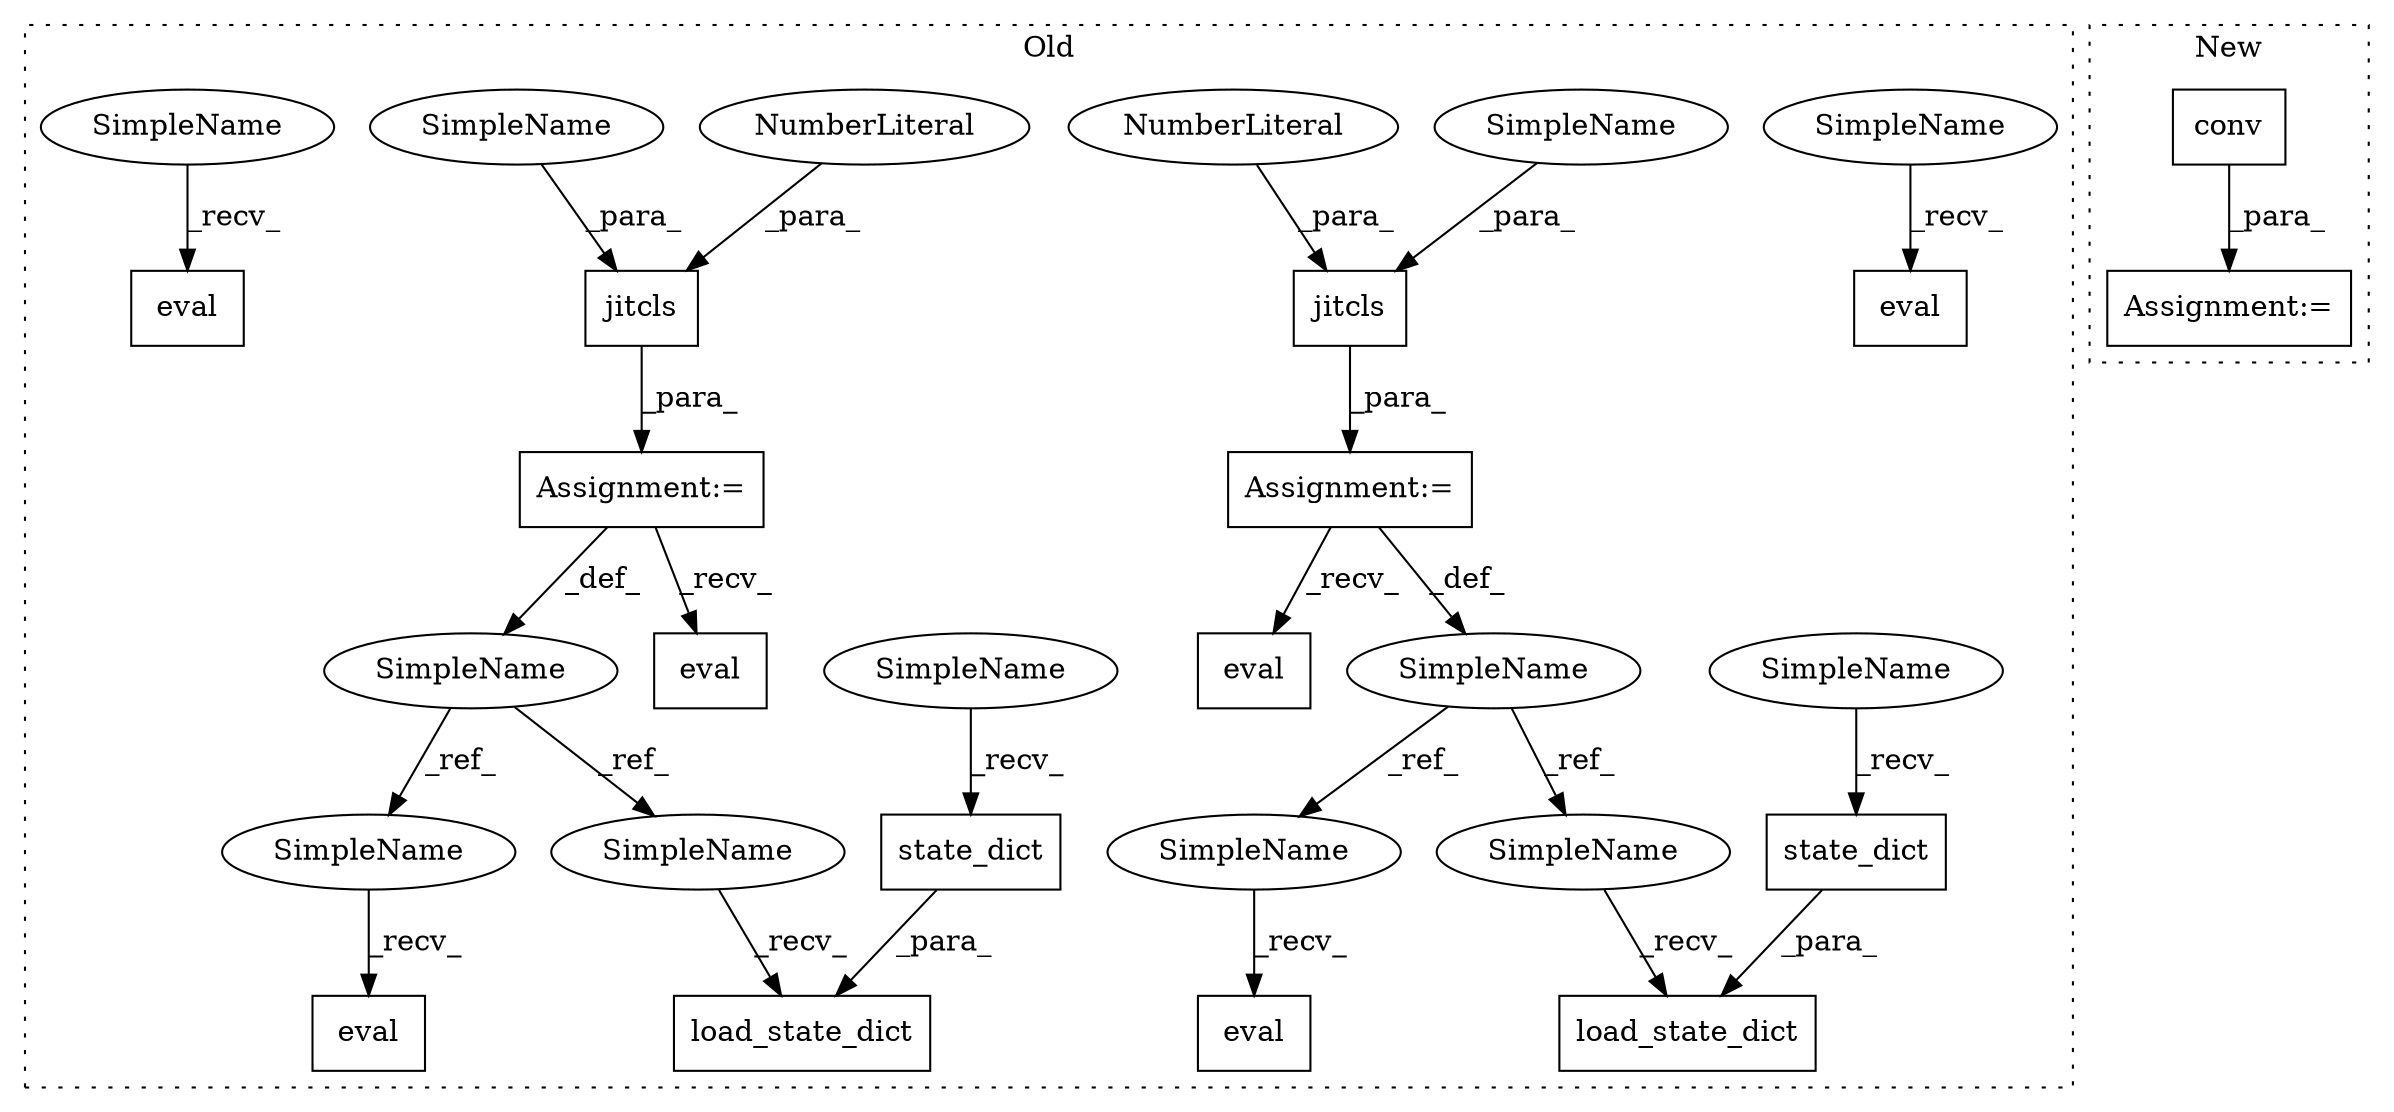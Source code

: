 digraph G {
subgraph cluster0 {
1 [label="eval" a="32" s="1932" l="6" shape="box"];
3 [label="SimpleName" a="42" s="1774" l="7" shape="ellipse"];
4 [label="load_state_dict" a="32" s="1825,1858" l="16,1" shape="box"];
5 [label="state_dict" a="32" s="1846" l="12" shape="box"];
6 [label="jitcls" a="32" s="1782,1810" l="7,1" shape="box"];
7 [label="eval" a="32" s="1955" l="6" shape="box"];
8 [label="Assignment:=" a="7" s="1781" l="1" shape="box"];
9 [label="eval" a="32" s="1912" l="6" shape="box"];
11 [label="NumberLiteral" a="34" s="1800" l="1" shape="ellipse"];
12 [label="jitcls" a="32" s="737,760" l="7,1" shape="box"];
13 [label="NumberLiteral" a="34" s="757" l="3" shape="ellipse"];
14 [label="eval" a="32" s="882" l="6" shape="box"];
15 [label="SimpleName" a="42" s="729" l="7" shape="ellipse"];
16 [label="load_state_dict" a="32" s="775,808" l="16,1" shape="box"];
17 [label="eval" a="32" s="905" l="6" shape="box"];
18 [label="state_dict" a="32" s="796" l="12" shape="box"];
19 [label="eval" a="32" s="862" l="6" shape="box"];
20 [label="Assignment:=" a="7" s="736" l="1" shape="box"];
21 [label="SimpleName" a="42" s="874" l="7" shape="ellipse"];
22 [label="SimpleName" a="42" s="767" l="7" shape="ellipse"];
23 [label="SimpleName" a="42" s="1924" l="7" shape="ellipse"];
24 [label="SimpleName" a="42" s="1817" l="7" shape="ellipse"];
25 [label="SimpleName" a="42" s="1841" l="4" shape="ellipse"];
26 [label="SimpleName" a="42" s="1907" l="4" shape="ellipse"];
27 [label="SimpleName" a="42" s="857" l="4" shape="ellipse"];
28 [label="SimpleName" a="42" s="791" l="4" shape="ellipse"];
29 [label="SimpleName" a="42" s="1789" l="8" shape="ellipse"];
30 [label="SimpleName" a="42" s="744" l="8" shape="ellipse"];
label = "Old";
style="dotted";
}
subgraph cluster1 {
2 [label="conv" a="32" s="591,608" l="5,1" shape="box"];
10 [label="Assignment:=" a="7" s="590" l="1" shape="box"];
label = "New";
style="dotted";
}
2 -> 10 [label="_para_"];
3 -> 23 [label="_ref_"];
3 -> 24 [label="_ref_"];
5 -> 4 [label="_para_"];
6 -> 8 [label="_para_"];
8 -> 3 [label="_def_"];
8 -> 7 [label="_recv_"];
11 -> 6 [label="_para_"];
12 -> 20 [label="_para_"];
13 -> 12 [label="_para_"];
15 -> 21 [label="_ref_"];
15 -> 22 [label="_ref_"];
18 -> 16 [label="_para_"];
20 -> 17 [label="_recv_"];
20 -> 15 [label="_def_"];
21 -> 14 [label="_recv_"];
22 -> 16 [label="_recv_"];
23 -> 1 [label="_recv_"];
24 -> 4 [label="_recv_"];
25 -> 5 [label="_recv_"];
26 -> 9 [label="_recv_"];
27 -> 19 [label="_recv_"];
28 -> 18 [label="_recv_"];
29 -> 6 [label="_para_"];
30 -> 12 [label="_para_"];
}